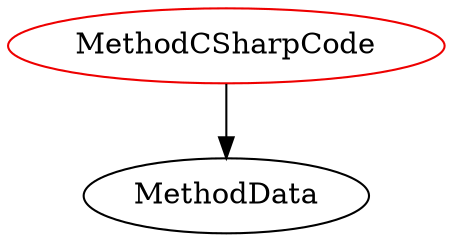 digraph methodcsharpcode{
MethodCSharpCode -> MethodData;
MethodCSharpCode	[shape=oval, color=red2, label="MethodCSharpCode"];
}
